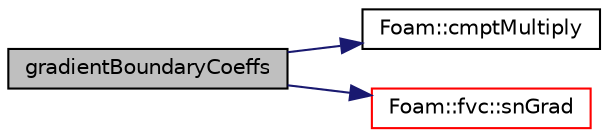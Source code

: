 digraph "gradientBoundaryCoeffs"
{
  bgcolor="transparent";
  edge [fontname="Helvetica",fontsize="10",labelfontname="Helvetica",labelfontsize="10"];
  node [fontname="Helvetica",fontsize="10",shape=record];
  rankdir="LR";
  Node1 [label="gradientBoundaryCoeffs",height=0.2,width=0.4,color="black", fillcolor="grey75", style="filled", fontcolor="black"];
  Node1 -> Node2 [color="midnightblue",fontsize="10",style="solid",fontname="Helvetica"];
  Node2 [label="Foam::cmptMultiply",height=0.2,width=0.4,color="black",URL="$a10958.html#aa9d8965aaebcf396a2acfeed4942976b"];
  Node1 -> Node3 [color="midnightblue",fontsize="10",style="solid",fontname="Helvetica"];
  Node3 [label="Foam::fvc::snGrad",height=0.2,width=0.4,color="red",URL="$a10992.html#a15da734ee906cb52cf17937ab84c41a0"];
}
